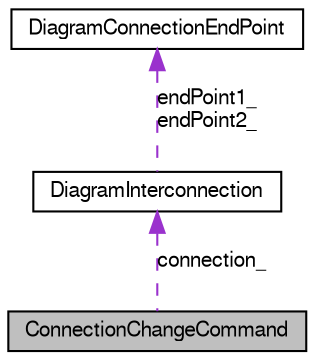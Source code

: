 digraph G
{
  bgcolor="transparent";
  edge [fontname="FreeSans",fontsize=10,labelfontname="FreeSans",labelfontsize=10];
  node [fontname="FreeSans",fontsize=10,shape=record];
  Node1 [label="ConnectionChangeCommand",height=0.2,width=0.4,color="black", fillcolor="grey75", style="filled" fontcolor="black"];
  Node2 -> Node1 [dir=back,color="darkorchid3",fontsize=10,style="dashed",label="connection_",fontname="FreeSans"];
  Node2 [label="DiagramInterconnection",height=0.2,width=0.4,color="black",URL="$class_diagram_interconnection.html",tooltip="DiagramInterconnection represents graphically an IP-XACT interconnection."];
  Node3 -> Node2 [dir=back,color="darkorchid3",fontsize=10,style="dashed",label="endPoint1_\nendPoint2_",fontname="FreeSans"];
  Node3 [label="DiagramConnectionEndPoint",height=0.2,width=0.4,color="black",URL="$class_diagram_connection_end_point.html",tooltip="DiagramConnectionEndPoint interface."];
}
